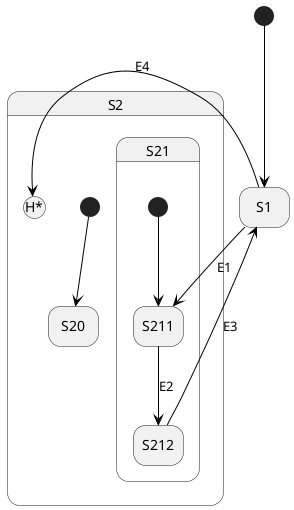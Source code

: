 @startuml
'https://plantuml.com/state-diagram

'hide description area for state without description
hide empty description

state S1
state S2  {
  state S20
  state S21  {
    state S211
    state S212


    [*] -[#000000]-> S211
  }


  [*] -[#000000]-> S20
}


[*] -[#000000]-> S1
S211 -down[#000000]-> S212 : E2
S212 -down[#000000]-> S1 : E3
S1 -down[#000000]-> S211 : E1
'S1 -> SH
S1 -down[#000000]-> S2[H*] : E4

@enduml